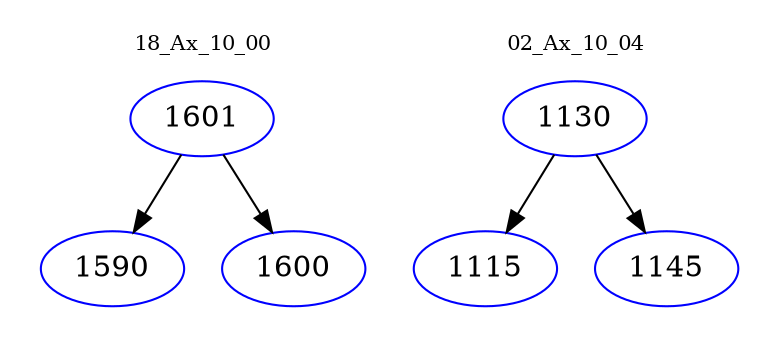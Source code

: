 digraph{
subgraph cluster_0 {
color = white
label = "18_Ax_10_00";
fontsize=10;
T0_1601 [label="1601", color="blue"]
T0_1601 -> T0_1590 [color="black"]
T0_1590 [label="1590", color="blue"]
T0_1601 -> T0_1600 [color="black"]
T0_1600 [label="1600", color="blue"]
}
subgraph cluster_1 {
color = white
label = "02_Ax_10_04";
fontsize=10;
T1_1130 [label="1130", color="blue"]
T1_1130 -> T1_1115 [color="black"]
T1_1115 [label="1115", color="blue"]
T1_1130 -> T1_1145 [color="black"]
T1_1145 [label="1145", color="blue"]
}
}
